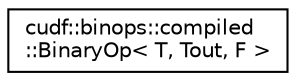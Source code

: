 digraph "Graphical Class Hierarchy"
{
 // LATEX_PDF_SIZE
  edge [fontname="Helvetica",fontsize="10",labelfontname="Helvetica",labelfontsize="10"];
  node [fontname="Helvetica",fontsize="10",shape=record];
  rankdir="LR";
  Node0 [label="cudf::binops::compiled\l::BinaryOp\< T, Tout, F \>",height=0.2,width=0.4,color="black", fillcolor="white", style="filled",URL="$structcudf_1_1binops_1_1compiled_1_1BinaryOp.html",tooltip=" "];
}
